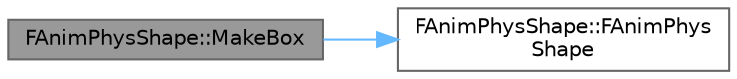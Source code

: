 digraph "FAnimPhysShape::MakeBox"
{
 // INTERACTIVE_SVG=YES
 // LATEX_PDF_SIZE
  bgcolor="transparent";
  edge [fontname=Helvetica,fontsize=10,labelfontname=Helvetica,labelfontsize=10];
  node [fontname=Helvetica,fontsize=10,shape=box,height=0.2,width=0.4];
  rankdir="LR";
  Node1 [id="Node000001",label="FAnimPhysShape::MakeBox",height=0.2,width=0.4,color="gray40", fillcolor="grey60", style="filled", fontcolor="black",tooltip="Makes a box with the given extents."];
  Node1 -> Node2 [id="edge1_Node000001_Node000002",color="steelblue1",style="solid",tooltip=" "];
  Node2 [id="Node000002",label="FAnimPhysShape::FAnimPhys\lShape",height=0.2,width=0.4,color="grey40", fillcolor="white", style="filled",URL="$db/ddb/structFAnimPhysShape.html#a3dec35729160d77bd44ce1e116069ec6",tooltip=" "];
}
